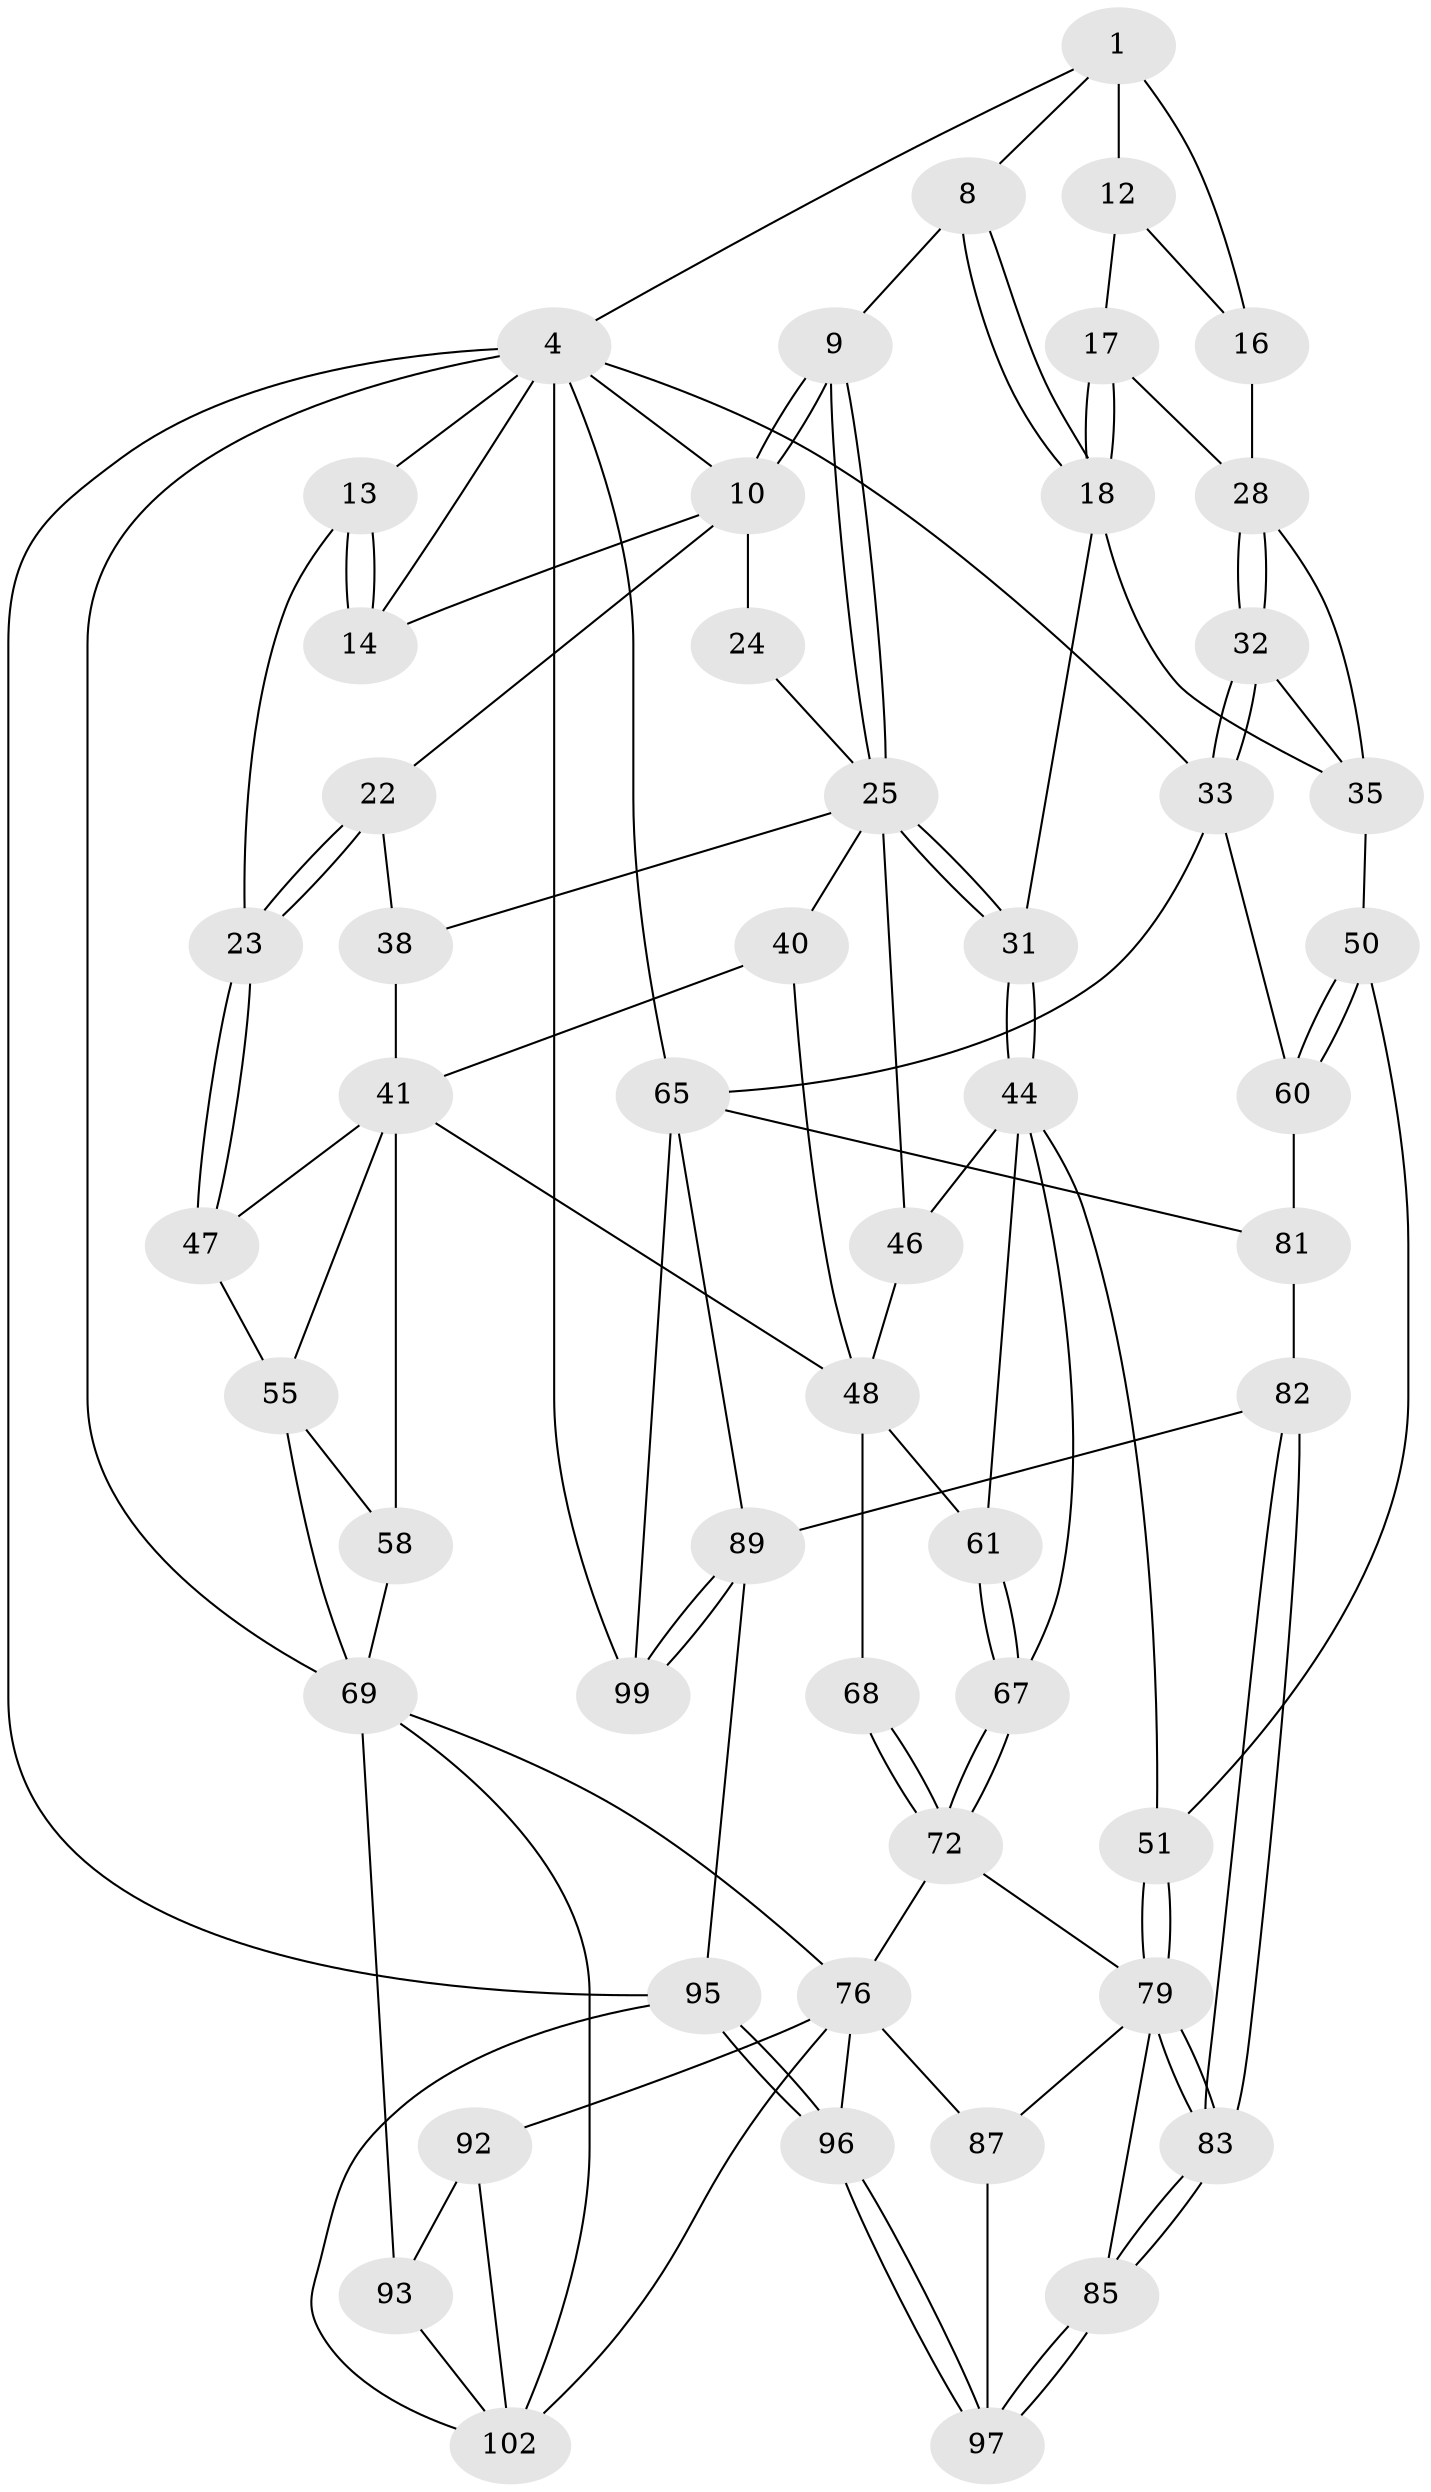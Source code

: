// original degree distribution, {3: 0.018867924528301886, 4: 0.2641509433962264, 6: 0.24528301886792453, 5: 0.4716981132075472}
// Generated by graph-tools (version 1.1) at 2025/16/03/09/25 04:16:53]
// undirected, 53 vertices, 121 edges
graph export_dot {
graph [start="1"]
  node [color=gray90,style=filled];
  1 [pos="+0.43343543958101294+0",super="+2+7"];
  4 [pos="+1+0",super="+34+73+5"];
  8 [pos="+0.4400419494272769+0.1337857840578943"];
  9 [pos="+0.3342747721204536+0.13192449597028527"];
  10 [pos="+0.29409425826870794+0.09160345002138466",super="+19"];
  12 [pos="+0.6353821514746908+0.058463752337508765",super="+15"];
  13 [pos="+0+0"];
  14 [pos="+0.14482243504576414+0.09051522731539632"];
  16 [pos="+0.7757034841144831+0.1316712178133062"];
  17 [pos="+0.6004565888726113+0.13390515817199689"];
  18 [pos="+0.47662111235818455+0.1959063444175473",super="+30"];
  22 [pos="+0.05030605257602885+0.22148050612024142"];
  23 [pos="+0+0.07691629519308821"];
  24 [pos="+0.19981475409584973+0.22252198728387376"];
  25 [pos="+0.2933282275418285+0.2284437512874407",super="+26"];
  28 [pos="+0.7769288626903692+0.15644003176679566",super="+29"];
  31 [pos="+0.4499096683628772+0.3313439194036131"];
  32 [pos="+0.8025939792930474+0.2091658455172316",super="+36"];
  33 [pos="+0.9932150059407248+0.2986606856909443",super="+53"];
  35 [pos="+0.60444056680421+0.28991010048606636",super="+37"];
  38 [pos="+0.13434101413209176+0.2903831411855169"];
  40 [pos="+0.2060439429556129+0.38182476753406075"];
  41 [pos="+0.1242472609870365+0.3754266283483292",super="+57+42"];
  44 [pos="+0.4410147411238778+0.3598762785116273",super="+45+52"];
  46 [pos="+0.3236490224996083+0.3914525182089576"];
  47 [pos="+0+0.4075532165329418"];
  48 [pos="+0.3032183293881599+0.4092654567009683",super="+62+49"];
  50 [pos="+0.6078808768862616+0.5325005598836677"];
  51 [pos="+0.5936969171096224+0.5338598097334218"];
  55 [pos="+0.046583596549446486+0.5015388282682101",super="+56"];
  58 [pos="+0.17298180202399066+0.5254780553399748"];
  60 [pos="+0.6469770235635616+0.5533881733874567",super="+64"];
  61 [pos="+0.3411027194634443+0.5074259230741966"];
  65 [pos="+1+0.6111773800740314",super="+74+66"];
  67 [pos="+0.4698611361542678+0.5496220931857804"];
  68 [pos="+0.26489906648136685+0.5629452425582574"];
  69 [pos="+0+0.6058950590680652",super="+70+78"];
  72 [pos="+0.35655512310894455+0.7111619657199033",super="+75"];
  76 [pos="+0.3228015935282114+0.806297615360472",super="+88+77"];
  79 [pos="+0.5655248439166067+0.6687191922867788",super="+80"];
  81 [pos="+0.7166271903258855+0.7072758067075154"];
  82 [pos="+0.7100104761689349+0.7330903154660385"];
  83 [pos="+0.662367708947354+0.7673609509187139"];
  85 [pos="+0.6459361054990317+0.7866562278906041"];
  87 [pos="+0.48580172222873247+0.8131755944908093"];
  89 [pos="+0.9968441781516234+0.6993046052488814",super="+90"];
  92 [pos="+0.05799671218366285+0.8352998845241693"];
  93 [pos="+0+0.8784215957003341"];
  95 [pos="+0.7193443238617556+1",super="+105"];
  96 [pos="+0.6371946965653364+0.9581257266372556"];
  97 [pos="+0.6298199105396615+0.8481551627612192"];
  99 [pos="+0.9537425454663379+0.8721279264968864",super="+100"];
  102 [pos="+0.25513666320002926+1",super="+103+106"];
  1 -- 16;
  1 -- 12 [weight=2];
  1 -- 4;
  1 -- 8;
  4 -- 65 [weight=2];
  4 -- 33;
  4 -- 95;
  4 -- 10;
  4 -- 13;
  4 -- 14;
  4 -- 69 [weight=2];
  4 -- 99;
  8 -- 9;
  8 -- 18;
  8 -- 18;
  9 -- 10;
  9 -- 10;
  9 -- 25;
  9 -- 25;
  10 -- 24 [weight=2];
  10 -- 14;
  10 -- 22;
  12 -- 16;
  12 -- 17;
  13 -- 14;
  13 -- 14;
  13 -- 23;
  16 -- 28;
  17 -- 18;
  17 -- 18;
  17 -- 28;
  18 -- 35;
  18 -- 31;
  22 -- 23;
  22 -- 23;
  22 -- 38;
  23 -- 47;
  23 -- 47;
  24 -- 25;
  25 -- 31;
  25 -- 31;
  25 -- 38;
  25 -- 40;
  25 -- 46;
  28 -- 32;
  28 -- 32;
  28 -- 35;
  31 -- 44;
  31 -- 44;
  32 -- 33 [weight=2];
  32 -- 33;
  32 -- 35;
  33 -- 60 [weight=2];
  33 -- 65;
  35 -- 50;
  38 -- 41;
  40 -- 41;
  40 -- 48;
  41 -- 58;
  41 -- 48;
  41 -- 55;
  41 -- 47;
  44 -- 61;
  44 -- 46;
  44 -- 67;
  44 -- 51;
  46 -- 48;
  47 -- 55;
  48 -- 68 [weight=2];
  48 -- 61;
  50 -- 51;
  50 -- 60;
  50 -- 60;
  51 -- 79;
  51 -- 79;
  55 -- 58;
  55 -- 69;
  58 -- 69;
  60 -- 81;
  61 -- 67;
  61 -- 67;
  65 -- 99;
  65 -- 81;
  65 -- 89;
  67 -- 72;
  67 -- 72;
  68 -- 72;
  68 -- 72;
  69 -- 93;
  69 -- 102;
  69 -- 76;
  72 -- 76;
  72 -- 79;
  76 -- 96;
  76 -- 102;
  76 -- 87;
  76 -- 92;
  79 -- 83;
  79 -- 83;
  79 -- 85;
  79 -- 87;
  81 -- 82;
  82 -- 83;
  82 -- 83;
  82 -- 89;
  83 -- 85;
  83 -- 85;
  85 -- 97;
  85 -- 97;
  87 -- 97;
  89 -- 99 [weight=2];
  89 -- 99;
  89 -- 95;
  92 -- 93;
  92 -- 102;
  93 -- 102;
  95 -- 96;
  95 -- 96;
  95 -- 102;
  96 -- 97;
  96 -- 97;
}
